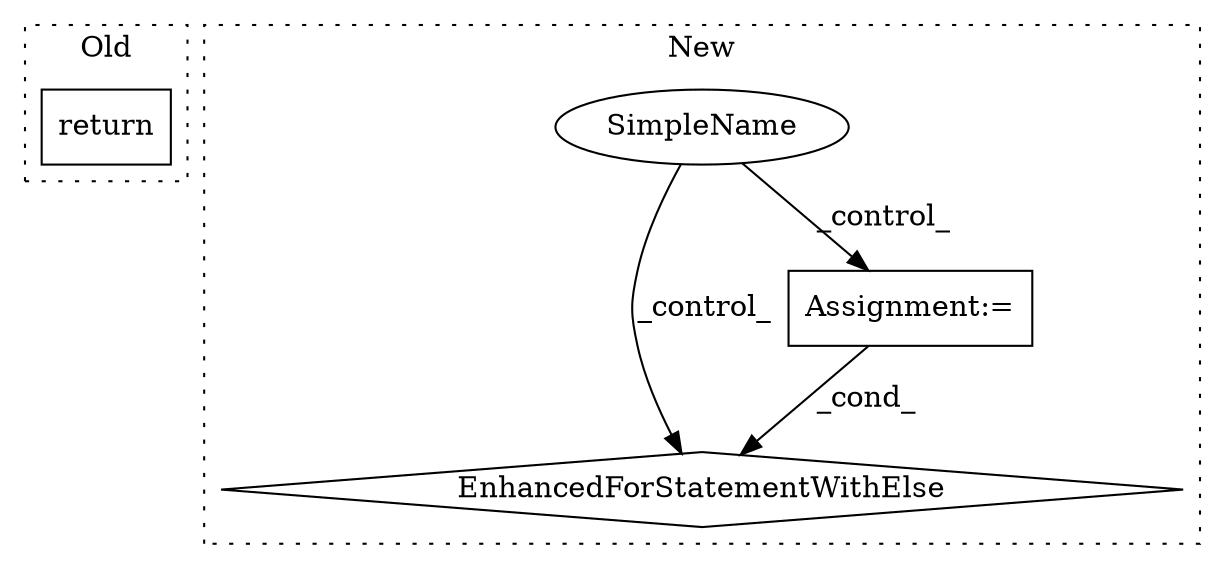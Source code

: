 digraph G {
subgraph cluster0 {
1 [label="return" a="41" s="6871" l="7" shape="box"];
label = "Old";
style="dotted";
}
subgraph cluster1 {
2 [label="EnhancedForStatementWithElse" a="115" s="7182,7267" l="53,150" shape="diamond"];
3 [label="Assignment:=" a="7" s="7182,7267" l="53,150" shape="box"];
4 [label="SimpleName" a="42" s="" l="" shape="ellipse"];
label = "New";
style="dotted";
}
3 -> 2 [label="_cond_"];
4 -> 2 [label="_control_"];
4 -> 3 [label="_control_"];
}